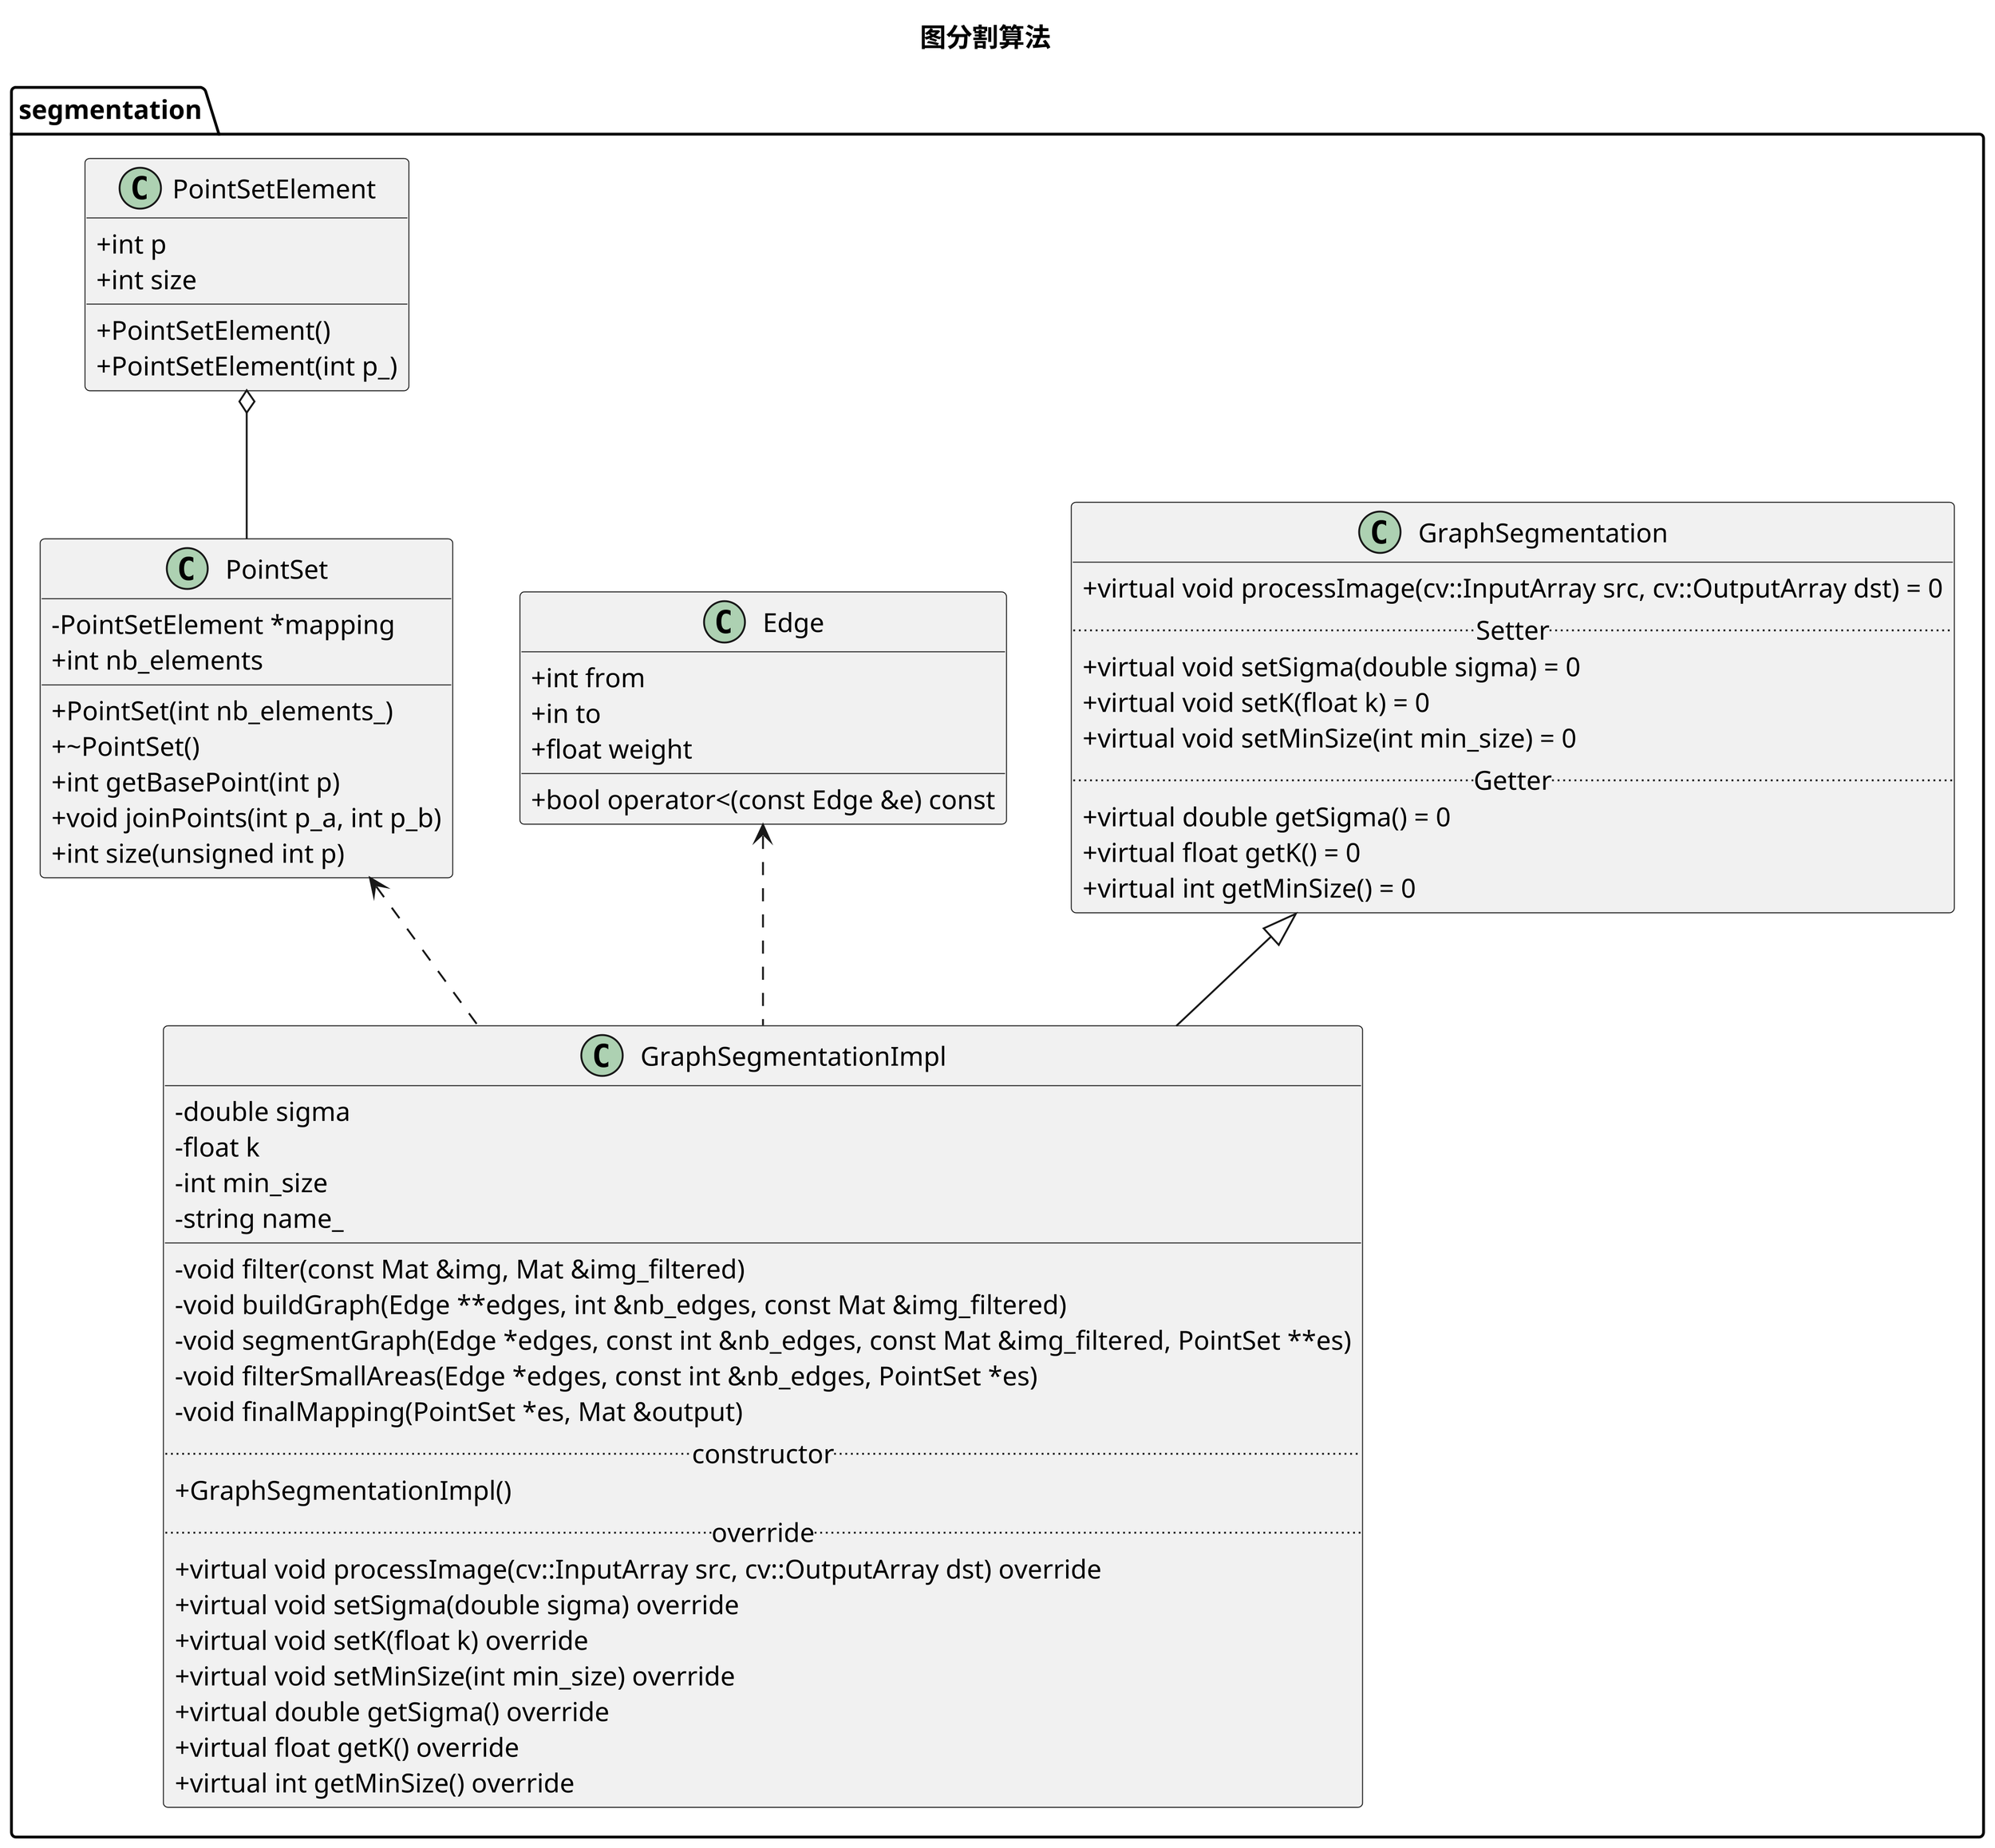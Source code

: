 @startuml
skinparam classAttributeIconSize 0
scale 4096 width
title 图分割算法

' 泛化
segmentation.GraphSegmentation <|-- segmentation.GraphSegmentationImpl
' 依赖
segmentation.PointSet <.. segmentation.GraphSegmentationImpl
segmentation.Edge <.. segmentation.GraphSegmentationImpl
' 聚合
segmentation.PointSetElement o-- segmentation.PointSet

class segmentation.GraphSegmentation {
    ' 方法
    + virtual void processImage(cv::InputArray src, cv::OutputArray dst) = 0
    .. Setter ..
    +virtual void setSigma(double sigma) = 0
    + virtual void setK(float k) = 0
    + virtual void setMinSize(int min_size) = 0
    .. Getter ..
    + virtual double getSigma() = 0
    + virtual float getK() = 0
    + virtual int getMinSize() = 0
}

class segmentation.GraphSegmentationImpl {
    ' __ 字段 __
      - double sigma
      - float k
      - int min_size
      - string name_
    ____
    - void filter(const Mat &img, Mat &img_filtered)
    - void buildGraph(Edge **edges, int &nb_edges, const Mat &img_filtered)
    - void segmentGraph(Edge *edges, const int &nb_edges, const Mat &img_filtered, PointSet **es)
    - void filterSmallAreas(Edge *edges, const int &nb_edges, PointSet *es)
    - void finalMapping(PointSet *es, Mat &output)
    .. constructor ..
    + GraphSegmentationImpl()
    .. override ..
    + virtual void processImage(cv::InputArray src, cv::OutputArray dst) override
    +virtual void setSigma(double sigma) override
    + virtual void setK(float k) override
    + virtual void setMinSize(int min_size) override
    + virtual double getSigma() override
    + virtual float getK() override
    + virtual int getMinSize() override
}

class segmentation.Edge {
    ' 属性
    + int from
    + in to
    + float weight
    ' 方法
    + bool operator<(const Edge &e) const
}

class segmentation.PointSet {
    ' 属性
    - PointSetElement *mapping
    + int nb_elements
    ' 方法
    + PointSet(int nb_elements_)
    + ~PointSet()
    + int getBasePoint(int p)
    + void joinPoints(int p_a, int p_b)
    + int size(unsigned int p)
}

class segmentation.PointSetElement {
    ' 属性
    + int p
    + int size
    ' 方法
    + PointSetElement()
    + PointSetElement(int p_)
}
@enduml